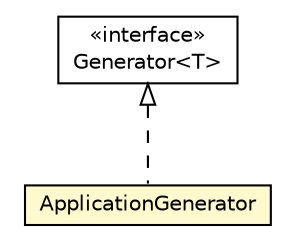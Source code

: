 #!/usr/local/bin/dot
#
# Class diagram 
# Generated by UMLGraph version 5.1 (http://www.umlgraph.org/)
#

digraph G {
	edge [fontname="Helvetica",fontsize=10,labelfontname="Helvetica",labelfontsize=10];
	node [fontname="Helvetica",fontsize=10,shape=plaintext];
	nodesep=0.25;
	ranksep=0.5;
	// org.androidtransfuse.gen.ApplicationGenerator
	c61476 [label=<<table title="org.androidtransfuse.gen.ApplicationGenerator" border="0" cellborder="1" cellspacing="0" cellpadding="2" port="p" bgcolor="lemonChiffon" href="./ApplicationGenerator.html">
		<tr><td><table border="0" cellspacing="0" cellpadding="1">
<tr><td align="center" balign="center"> ApplicationGenerator </td></tr>
		</table></td></tr>
		</table>>, fontname="Helvetica", fontcolor="black", fontsize=10.0];
	// org.androidtransfuse.gen.Generator<T>
	c61481 [label=<<table title="org.androidtransfuse.gen.Generator" border="0" cellborder="1" cellspacing="0" cellpadding="2" port="p" href="./Generator.html">
		<tr><td><table border="0" cellspacing="0" cellpadding="1">
<tr><td align="center" balign="center"> &#171;interface&#187; </td></tr>
<tr><td align="center" balign="center"> Generator&lt;T&gt; </td></tr>
		</table></td></tr>
		</table>>, fontname="Helvetica", fontcolor="black", fontsize=10.0];
	//org.androidtransfuse.gen.ApplicationGenerator implements org.androidtransfuse.gen.Generator<T>
	c61481:p -> c61476:p [dir=back,arrowtail=empty,style=dashed];
}

